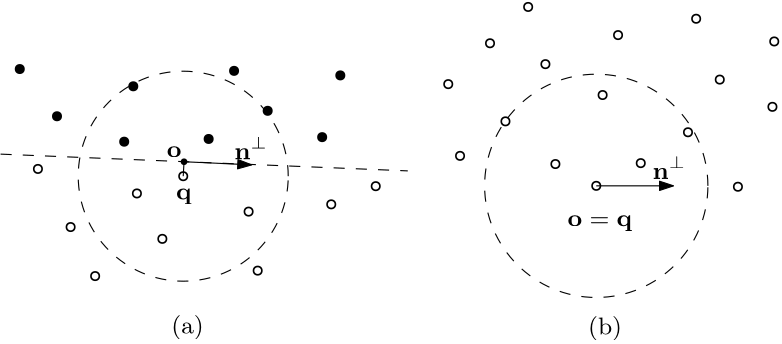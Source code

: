 <?xml version="1.0"?>
<!DOCTYPE ipe SYSTEM "ipe.dtd">
<ipe version="70005" creator="Ipe 7.1.1">
<info created="D:20111224041058" modified="D:20111224041454"/>
<ipestyle name="basic">
<symbol name="arrow/arc(spx)">
<path stroke="sym-stroke" fill="sym-stroke" pen="sym-pen">
0 0 m
-1 0.333 l
-1 -0.333 l
h
</path>
</symbol>
<symbol name="arrow/farc(spx)">
<path stroke="sym-stroke" fill="white" pen="sym-pen">
0 0 m
-1 0.333 l
-1 -0.333 l
h
</path>
</symbol>
<symbol name="mark/circle(sx)" transformations="translations">
<path fill="sym-stroke">
0.6 0 0 0.6 0 0 e
0.4 0 0 0.4 0 0 e
</path>
</symbol>
<symbol name="mark/disk(sx)" transformations="translations">
<path fill="sym-stroke">
0.6 0 0 0.6 0 0 e
</path>
</symbol>
<symbol name="mark/fdisk(sfx)" transformations="translations">
<group>
<path fill="sym-fill">
0.5 0 0 0.5 0 0 e
</path>
<path fill="sym-stroke" fillrule="eofill">
0.6 0 0 0.6 0 0 e
0.4 0 0 0.4 0 0 e
</path>
</group>
</symbol>
<symbol name="mark/box(sx)" transformations="translations">
<path fill="sym-stroke" fillrule="eofill">
-0.6 -0.6 m
0.6 -0.6 l
0.6 0.6 l
-0.6 0.6 l
h
-0.4 -0.4 m
0.4 -0.4 l
0.4 0.4 l
-0.4 0.4 l
h
</path>
</symbol>
<symbol name="mark/square(sx)" transformations="translations">
<path fill="sym-stroke">
-0.6 -0.6 m
0.6 -0.6 l
0.6 0.6 l
-0.6 0.6 l
h
</path>
</symbol>
<symbol name="mark/fsquare(sfx)" transformations="translations">
<group>
<path fill="sym-fill">
-0.5 -0.5 m
0.5 -0.5 l
0.5 0.5 l
-0.5 0.5 l
h
</path>
<path fill="sym-stroke" fillrule="eofill">
-0.6 -0.6 m
0.6 -0.6 l
0.6 0.6 l
-0.6 0.6 l
h
-0.4 -0.4 m
0.4 -0.4 l
0.4 0.4 l
-0.4 0.4 l
h
</path>
</group>
</symbol>
<symbol name="mark/cross(sx)" transformations="translations">
<group>
<path fill="sym-stroke">
-0.43 -0.57 m
0.57 0.43 l
0.43 0.57 l
-0.57 -0.43 l
h
</path>
<path fill="sym-stroke">
-0.43 0.57 m
0.57 -0.43 l
0.43 -0.57 l
-0.57 0.43 l
h
</path>
</group>
</symbol>
<symbol name="arrow/fnormal(spx)">
<path stroke="sym-stroke" fill="white" pen="sym-pen">
0 0 m
-1 0.333 l
-1 -0.333 l
h
</path>
</symbol>
<symbol name="arrow/pointed(spx)">
<path stroke="sym-stroke" fill="sym-stroke" pen="sym-pen">
0 0 m
-1 0.333 l
-0.8 0 l
-1 -0.333 l
h
</path>
</symbol>
<symbol name="arrow/fpointed(spx)">
<path stroke="sym-stroke" fill="white" pen="sym-pen">
0 0 m
-1 0.333 l
-0.8 0 l
-1 -0.333 l
h
</path>
</symbol>
<symbol name="arrow/linear(spx)">
<path stroke="sym-stroke" pen="sym-pen">
-1 0.333 m
0 0 l
-1 -0.333 l
</path>
</symbol>
<symbol name="arrow/fdouble(spx)">
<path stroke="sym-stroke" fill="white" pen="sym-pen">
0 0 m
-1 0.333 l
-1 -0.333 l
h
-1 0 m
-2 0.333 l
-2 -0.333 l
h
</path>
</symbol>
<symbol name="arrow/double(spx)">
<path stroke="sym-stroke" fill="sym-stroke" pen="sym-pen">
0 0 m
-1 0.333 l
-1 -0.333 l
h
-1 0 m
-2 0.333 l
-2 -0.333 l
h
</path>
</symbol>
<pen name="heavier" value="0.8"/>
<pen name="fat" value="1.2"/>
<pen name="ultrafat" value="2"/>
<symbolsize name="large" value="5"/>
<symbolsize name="small" value="2"/>
<symbolsize name="tiny" value="1.1"/>
<arrowsize name="large" value="10"/>
<arrowsize name="small" value="5"/>
<arrowsize name="tiny" value="3"/>
<color name="red" value="1 0 0"/>
<color name="green" value="0 1 0"/>
<color name="blue" value="0 0 1"/>
<color name="yellow" value="1 1 0"/>
<color name="orange" value="1 0.647 0"/>
<color name="gold" value="1 0.843 0"/>
<color name="purple" value="0.627 0.125 0.941"/>
<color name="gray" value="0.745"/>
<color name="brown" value="0.647 0.165 0.165"/>
<color name="navy" value="0 0 0.502"/>
<color name="pink" value="1 0.753 0.796"/>
<color name="seagreen" value="0.18 0.545 0.341"/>
<color name="turquoise" value="0.251 0.878 0.816"/>
<color name="violet" value="0.933 0.51 0.933"/>
<color name="darkblue" value="0 0 0.545"/>
<color name="darkcyan" value="0 0.545 0.545"/>
<color name="darkgray" value="0.663"/>
<color name="darkgreen" value="0 0.392 0"/>
<color name="darkmagenta" value="0.545 0 0.545"/>
<color name="darkorange" value="1 0.549 0"/>
<color name="darkred" value="0.545 0 0"/>
<color name="lightblue" value="0.678 0.847 0.902"/>
<color name="lightcyan" value="0.878 1 1"/>
<color name="lightgray" value="0.827"/>
<color name="lightgreen" value="0.565 0.933 0.565"/>
<color name="lightyellow" value="1 1 0.878"/>
<dashstyle name="dashed" value="[4] 0"/>
<dashstyle name="dotted" value="[1 3] 0"/>
<dashstyle name="dash dotted" value="[4 2 1 2] 0"/>
<dashstyle name="dash dot dotted" value="[4 2 1 2 1 2] 0"/>
<textsize name="large" value="\large"/>
<textsize name="Large" value="\Large"/>
<textsize name="LARGE" value="\LARGE"/>
<textsize name="huge" value="\huge"/>
<textsize name="Huge" value="\Huge"/>
<textsize name="small" value="\small"/>
<textsize name="footnote" value="\footnotesize"/>
<textsize name="tiny" value="\tiny"/>
<textstyle name="center" begin="\begin{center}" end="\end{center}"/>
<textstyle name="itemize" begin="\begin{itemize}" end="\end{itemize}"/>
<textstyle name="item" begin="\begin{itemize}\item{}" end="\end{itemize}"/>
<gridsize name="4 pts" value="4"/>
<gridsize name="8 pts (~3 mm)" value="8"/>
<gridsize name="16 pts (~6 mm)" value="16"/>
<gridsize name="32 pts (~12 mm)" value="32"/>
<gridsize name="10 pts (~3.5 mm)" value="10"/>
<gridsize name="20 pts (~7 mm)" value="20"/>
<gridsize name="14 pts (~5 mm)" value="14"/>
<gridsize name="28 pts (~10 mm)" value="28"/>
<gridsize name="56 pts (~20 mm)" value="56"/>
<anglesize name="90 deg" value="90"/>
<anglesize name="60 deg" value="60"/>
<anglesize name="45 deg" value="45"/>
<anglesize name="30 deg" value="30"/>
<anglesize name="22.5 deg" value="22.5"/>
<tiling name="falling" angle="-60" step="4" width="1"/>
<tiling name="rising" angle="30" step="4" width="1"/>
</ipestyle>
<page>
<layer name="alpha"/>
<view layers="alpha" active="alpha"/>
<use layer="alpha" matrix="1 0 0 1 5.93478 -6.82656" name="mark/disk(sx)" pos="32.8612 798.63" size="normal" stroke="black"/>
<use matrix="1 0 0 1 5.93478 -6.82656" name="mark/disk(sx)" pos="60.3218 809.418" size="normal" stroke="black"/>
<use matrix="1 0 0 1 5.93478 -6.82656" name="mark/disk(sx)" pos="96.609 814.976" size="normal" stroke="black"/>
<use matrix="1 0 0 1 5.93478 -6.82656" name="mark/disk(sx)" pos="128.32 791.111" size="normal" stroke="black"/>
<use matrix="1 0 0 1 5.93478 -6.82656" name="mark/disk(sx)" pos="87.4555 790.458" size="normal" stroke="black"/>
<use matrix="1 0 0 1 5.93478 -6.82656" name="mark/disk(sx)" pos="57.0527 789.477" size="normal" stroke="black"/>
<use matrix="1 0 0 1 5.93478 -6.82656" name="mark/disk(sx)" pos="108.705 800.592" size="normal" stroke="black"/>
<use matrix="1 0 0 1 5.93478 -6.82656" name="mark/disk(sx)" pos="134.858 813.341" size="normal" stroke="black"/>
<use matrix="1 0 0 1 5.93478 -6.82656" name="mark/disk(sx)" pos="19.4578 815.63" size="normal" stroke="black"/>
<use matrix="1 0 0 1 5.93478 -6.82656" name="mark/fdisk(sfx)" pos="25.9961 779.669" size="normal" stroke="black" fill="white"/>
<use matrix="1 0 0 1 5.93478 -6.82656" name="mark/fdisk(sfx)" pos="61.6295 770.843" size="normal" stroke="black" fill="white"/>
<use matrix="1 0 0 1 5.93478 -6.82656" name="mark/fdisk(sfx)" pos="37.7649 758.747" size="normal" stroke="black" fill="white"/>
<use matrix="1 0 0 1 5.93478 -6.82656" name="mark/fdisk(sfx)" pos="70.783 754.497" size="normal" stroke="black" fill="white"/>
<use matrix="1 0 0 1 5.93478 -6.82656" name="mark/fdisk(sfx)" pos="101.84 764.305" size="normal" stroke="black" fill="white"/>
<use matrix="1 0 0 1 5.93478 -6.82656" name="mark/fdisk(sfx)" pos="131.589 766.92" size="normal" stroke="black" fill="white"/>
<use matrix="1 0 0 1 5.93478 -6.82656" name="mark/fdisk(sfx)" pos="105.109 743.055" size="normal" stroke="black" fill="white"/>
<use matrix="1 0 0 1 5.93478 -6.82656" name="mark/fdisk(sfx)" pos="46.5915 741.094" size="normal" stroke="black" fill="white"/>
<use matrix="1 0 0 1 5.93478 -6.82656" name="mark/fdisk(sfx)" pos="147.607 773.458" size="normal" stroke="black" fill="white"/>
<use matrix="1 0 0 1 5.93478 -6.82656" name="mark/fdisk(sfx)" pos="78.302 777.054" size="normal" stroke="black" fill="white"/>
<use matrix="1 0 0 1 -16.9994 14.8745" name="mark/fdisk(sfx)" pos="225.412 816.284" size="normal" stroke="black" fill="white"/>
<use matrix="1 0 0 1 -16.9994 14.8745" name="mark/fdisk(sfx)" pos="211.682 803.207" size="normal" stroke="black" fill="white"/>
<use matrix="1 0 0 1 -16.9994 14.8745" name="mark/fdisk(sfx)" pos="196.644 788.496" size="normal" stroke="black" fill="white"/>
<use matrix="1 0 0 1 -16.9994 14.8745" name="mark/fdisk(sfx)" pos="231.624 795.688" size="normal" stroke="black" fill="white"/>
<use matrix="1 0 0 1 -16.9994 14.8745" name="mark/fdisk(sfx)" pos="257.777 806.149" size="normal" stroke="black" fill="white"/>
<use matrix="1 0 0 1 -16.9994 14.8745" name="mark/fdisk(sfx)" pos="294.391 790.131" size="normal" stroke="black" fill="white"/>
<use matrix="1 0 0 1 -16.9994 14.8745" name="mark/fdisk(sfx)" pos="252.219 784.573" size="normal" stroke="black" fill="white"/>
<use matrix="1 0 0 1 -16.9994 14.8745" name="mark/fdisk(sfx)" pos="217.24 775.093" size="normal" stroke="black" fill="white"/>
<use matrix="1 0 0 1 -16.9994 14.8745" name="mark/fdisk(sfx)" pos="235.22 759.728" size="normal" stroke="black" fill="white"/>
<use matrix="1 0 0 1 -16.9994 14.8745" name="mark/fdisk(sfx)" pos="200.894 762.67" size="normal" stroke="black" fill="white"/>
<use matrix="1 0 0 1 -16.9994 14.8745" name="mark/fdisk(sfx)" pos="265.949 760.055" size="normal" stroke="black" fill="white"/>
<use matrix="1 0 0 1 -16.9994 14.8745" name="mark/fdisk(sfx)" pos="282.949 771.17" size="normal" stroke="black" fill="white"/>
<use matrix="1 0 0 1 -16.9994 14.8745" name="mark/fdisk(sfx)" pos="300.929 751.555" size="normal" stroke="black" fill="white"/>
<use matrix="1 0 0 1 -16.9994 14.8745" name="mark/fdisk(sfx)" pos="285.891 812.034" size="normal" stroke="black" fill="white"/>
<use matrix="1 0 0 1 -16.9994 14.8745" name="mark/fdisk(sfx)" pos="313.352 780.323" size="normal" stroke="black" fill="white"/>
<use matrix="1 0 0 1 -16.9994 14.8745" name="mark/fdisk(sfx)" pos="314.005 803.861" size="normal" stroke="black" fill="white"/>
<use matrix="1 0 0 1 -16.9994 14.8745" name="mark/fdisk(sfx)" pos="249.931 751.882" size="normal" stroke="black" fill="white"/>
<path matrix="1 0 0 1 -16.9994 14.8745" stroke="black" dash="dashed">
40.1876 0 0 40.1876 249.931 751.882 e
</path>
<path matrix="1 0 0 1 -16.9994 14.8745" stroke="black" arrow="normal/small">
249.931 751.882 m
277.718 751.882 l
</path>
<path matrix="1 0 0 1 5.93478 -6.82656" stroke="black" dash="dashed">
37.799 0 0 37.799 78.302 777.054 e
</path>
<path matrix="1 0 0 1 5.93478 -6.82656" stroke="black" dash="dashed">
12.5424 785.001 m
159.15 778.965 l
</path>
<path matrix="1 0 0 1 5.93478 -6.82656" stroke="black">
78.302 777.054 m
78.5964 782.256 l
78.5964 782.256 l
</path>
<use matrix="1 0 0 1 5.93478 -6.82656" name="mark/disk(sx)" pos="78.5964 782.256" size="small" stroke="black"/>
<path matrix="1 0 0 1 5.93478 -6.82656" stroke="black" arrow="normal/small">
78.5964 782.256 m
102.932 781.132 l
</path>
<text matrix="1 0 0 1 -22.8026 8.29757" transformations="translations" pos="245.392 743.917" stroke="black" type="label" width="23.192" height="3.989" depth="1.74" valign="baseline" size="small">$\mathbf o = \mathbf q$</text>
<text matrix="1 0 0 1 7.76036 25.3202" transformations="translations" pos="245.392 743.917" stroke="black" type="label" width="12.149" height="7.96" depth="0" valign="baseline" size="small">$\mathbf n^{\perp}$</text>
<text matrix="1 0 0 1 -142.82 32.4418" transformations="translations" pos="245.392 743.917" stroke="black" type="label" width="12.149" height="7.96" depth="0" valign="baseline" size="small">$\mathbf n^{\perp}$</text>
<text matrix="1 0 0 1 5.93478 -9.14783" transformations="translations" pos="75.746 770.999" stroke="black" type="label" width="5.6" height="3.989" depth="1.74" valign="baseline" size="small">$\mathbf q$</text>
<text matrix="1 0 0 1 2.55598 6.05517" transformations="translations" pos="75.746 770.999" stroke="black" type="label" width="5.305" height="3.985" depth="0" valign="baseline" size="small">$\mathbf o$</text>
<text matrix="1 0 0 1 0.653824 -2.28838" transformations="translations" pos="79.2384 715.891" stroke="black" type="label" width="11.775" height="6.726" depth="2.24" valign="baseline" size="small">(a)</text>
<text matrix="1 0 0 1 150.706 -2.61564" transformations="translations" pos="79.2384 715.891" stroke="black" type="label" width="12.287" height="6.726" depth="2.24" valign="baseline" size="small">(b)</text>
</page>
</ipe>
